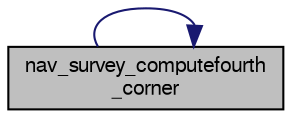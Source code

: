 digraph "nav_survey_computefourth_corner"
{
  edge [fontname="FreeSans",fontsize="10",labelfontname="FreeSans",labelfontsize="10"];
  node [fontname="FreeSans",fontsize="10",shape=record];
  rankdir="LR";
  Node1 [label="nav_survey_computefourth\l_corner",height=0.2,width=0.4,color="black", fillcolor="grey75", style="filled", fontcolor="black"];
  Node1 -> Node1 [color="midnightblue",fontsize="10",style="solid",fontname="FreeSans"];
}
